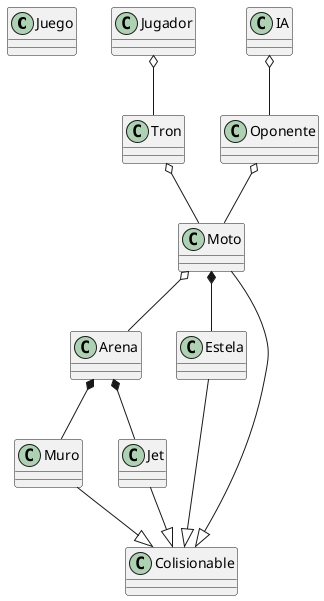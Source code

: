 @startuml

class Juego
class Jugador
class IA
class Moto
class Tron
class Arena
class Oponente
class Muro
class Jet
class Estela
class Colisionable


Moto o-- Arena
Tron o-- Moto
Oponente o-- Moto

Jugador o-- Tron
IA o-- Oponente

Moto *-- Estela
Arena *-- Muro
Arena *-- Jet

Moto --|> Colisionable
Jet --|> Colisionable
Muro --|> Colisionable
Estela --|> Colisionable

@enduml